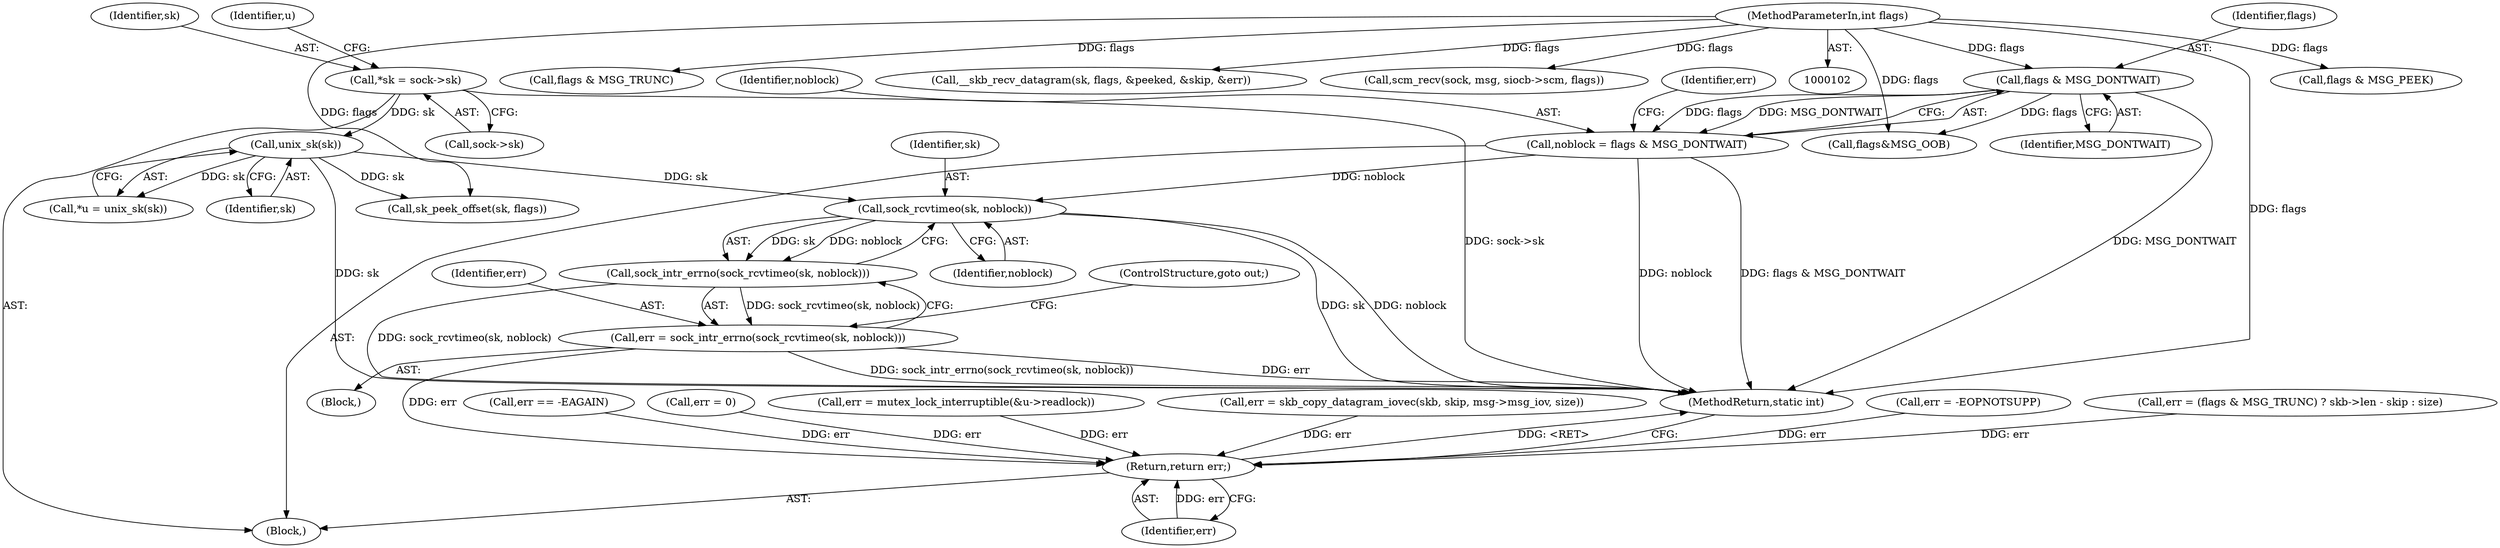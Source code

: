digraph "0_linux_f3d3342602f8bcbf37d7c46641cb9bca7618eb1c_35@pointer" {
"1000158" [label="(Call,sock_rcvtimeo(sk, noblock))"];
"1000124" [label="(Call,unix_sk(sk))"];
"1000116" [label="(Call,*sk = sock->sk)"];
"1000127" [label="(Call,noblock = flags & MSG_DONTWAIT)"];
"1000129" [label="(Call,flags & MSG_DONTWAIT)"];
"1000107" [label="(MethodParameterIn,int flags)"];
"1000157" [label="(Call,sock_intr_errno(sock_rcvtimeo(sk, noblock)))"];
"1000155" [label="(Call,err = sock_intr_errno(sock_rcvtimeo(sk, noblock)))"];
"1000386" [label="(Return,return err;)"];
"1000124" [label="(Call,unix_sk(sk))"];
"1000122" [label="(Call,*u = unix_sk(sk))"];
"1000117" [label="(Identifier,sk)"];
"1000388" [label="(MethodReturn,static int)"];
"1000131" [label="(Identifier,MSG_DONTWAIT)"];
"1000136" [label="(Call,err = -EOPNOTSUPP)"];
"1000116" [label="(Call,*sk = sock->sk)"];
"1000161" [label="(ControlStructure,goto out;)"];
"1000155" [label="(Call,err = sock_intr_errno(sock_rcvtimeo(sk, noblock)))"];
"1000386" [label="(Return,return err;)"];
"1000356" [label="(Call,err = (flags & MSG_TRUNC) ? skb->len - skip : size)"];
"1000108" [label="(Block,)"];
"1000387" [label="(Identifier,err)"];
"1000192" [label="(Call,err == -EAGAIN)"];
"1000129" [label="(Call,flags & MSG_DONTWAIT)"];
"1000201" [label="(Call,err = 0)"];
"1000137" [label="(Identifier,err)"];
"1000316" [label="(Call,flags & MSG_PEEK)"];
"1000145" [label="(Call,err = mutex_lock_interruptible(&u->readlock))"];
"1000118" [label="(Call,sock->sk)"];
"1000127" [label="(Call,noblock = flags & MSG_DONTWAIT)"];
"1000156" [label="(Identifier,err)"];
"1000130" [label="(Identifier,flags)"];
"1000157" [label="(Call,sock_intr_errno(sock_rcvtimeo(sk, noblock)))"];
"1000158" [label="(Call,sock_rcvtimeo(sk, noblock))"];
"1000159" [label="(Identifier,sk)"];
"1000255" [label="(Call,err = skb_copy_datagram_iovec(skb, skip, msg->msg_iov, size))"];
"1000154" [label="(Block,)"];
"1000359" [label="(Call,flags & MSG_TRUNC)"];
"1000141" [label="(Call,flags&MSG_OOB)"];
"1000125" [label="(Identifier,sk)"];
"1000107" [label="(MethodParameterIn,int flags)"];
"1000160" [label="(Identifier,noblock)"];
"1000164" [label="(Call,sk_peek_offset(sk, flags))"];
"1000169" [label="(Call,__skb_recv_datagram(sk, flags, &peeked, &skip, &err))"];
"1000123" [label="(Identifier,u)"];
"1000368" [label="(Call,scm_recv(sock, msg, siocb->scm, flags))"];
"1000128" [label="(Identifier,noblock)"];
"1000158" -> "1000157"  [label="AST: "];
"1000158" -> "1000160"  [label="CFG: "];
"1000159" -> "1000158"  [label="AST: "];
"1000160" -> "1000158"  [label="AST: "];
"1000157" -> "1000158"  [label="CFG: "];
"1000158" -> "1000388"  [label="DDG: sk"];
"1000158" -> "1000388"  [label="DDG: noblock"];
"1000158" -> "1000157"  [label="DDG: sk"];
"1000158" -> "1000157"  [label="DDG: noblock"];
"1000124" -> "1000158"  [label="DDG: sk"];
"1000127" -> "1000158"  [label="DDG: noblock"];
"1000124" -> "1000122"  [label="AST: "];
"1000124" -> "1000125"  [label="CFG: "];
"1000125" -> "1000124"  [label="AST: "];
"1000122" -> "1000124"  [label="CFG: "];
"1000124" -> "1000388"  [label="DDG: sk"];
"1000124" -> "1000122"  [label="DDG: sk"];
"1000116" -> "1000124"  [label="DDG: sk"];
"1000124" -> "1000164"  [label="DDG: sk"];
"1000116" -> "1000108"  [label="AST: "];
"1000116" -> "1000118"  [label="CFG: "];
"1000117" -> "1000116"  [label="AST: "];
"1000118" -> "1000116"  [label="AST: "];
"1000123" -> "1000116"  [label="CFG: "];
"1000116" -> "1000388"  [label="DDG: sock->sk"];
"1000127" -> "1000108"  [label="AST: "];
"1000127" -> "1000129"  [label="CFG: "];
"1000128" -> "1000127"  [label="AST: "];
"1000129" -> "1000127"  [label="AST: "];
"1000137" -> "1000127"  [label="CFG: "];
"1000127" -> "1000388"  [label="DDG: flags & MSG_DONTWAIT"];
"1000127" -> "1000388"  [label="DDG: noblock"];
"1000129" -> "1000127"  [label="DDG: flags"];
"1000129" -> "1000127"  [label="DDG: MSG_DONTWAIT"];
"1000129" -> "1000131"  [label="CFG: "];
"1000130" -> "1000129"  [label="AST: "];
"1000131" -> "1000129"  [label="AST: "];
"1000129" -> "1000388"  [label="DDG: MSG_DONTWAIT"];
"1000107" -> "1000129"  [label="DDG: flags"];
"1000129" -> "1000141"  [label="DDG: flags"];
"1000107" -> "1000102"  [label="AST: "];
"1000107" -> "1000388"  [label="DDG: flags"];
"1000107" -> "1000141"  [label="DDG: flags"];
"1000107" -> "1000164"  [label="DDG: flags"];
"1000107" -> "1000169"  [label="DDG: flags"];
"1000107" -> "1000316"  [label="DDG: flags"];
"1000107" -> "1000359"  [label="DDG: flags"];
"1000107" -> "1000368"  [label="DDG: flags"];
"1000157" -> "1000155"  [label="AST: "];
"1000155" -> "1000157"  [label="CFG: "];
"1000157" -> "1000388"  [label="DDG: sock_rcvtimeo(sk, noblock)"];
"1000157" -> "1000155"  [label="DDG: sock_rcvtimeo(sk, noblock)"];
"1000155" -> "1000154"  [label="AST: "];
"1000156" -> "1000155"  [label="AST: "];
"1000161" -> "1000155"  [label="CFG: "];
"1000155" -> "1000388"  [label="DDG: sock_intr_errno(sock_rcvtimeo(sk, noblock))"];
"1000155" -> "1000388"  [label="DDG: err"];
"1000155" -> "1000386"  [label="DDG: err"];
"1000386" -> "1000108"  [label="AST: "];
"1000386" -> "1000387"  [label="CFG: "];
"1000387" -> "1000386"  [label="AST: "];
"1000388" -> "1000386"  [label="CFG: "];
"1000386" -> "1000388"  [label="DDG: <RET>"];
"1000387" -> "1000386"  [label="DDG: err"];
"1000356" -> "1000386"  [label="DDG: err"];
"1000192" -> "1000386"  [label="DDG: err"];
"1000255" -> "1000386"  [label="DDG: err"];
"1000145" -> "1000386"  [label="DDG: err"];
"1000136" -> "1000386"  [label="DDG: err"];
"1000201" -> "1000386"  [label="DDG: err"];
}
